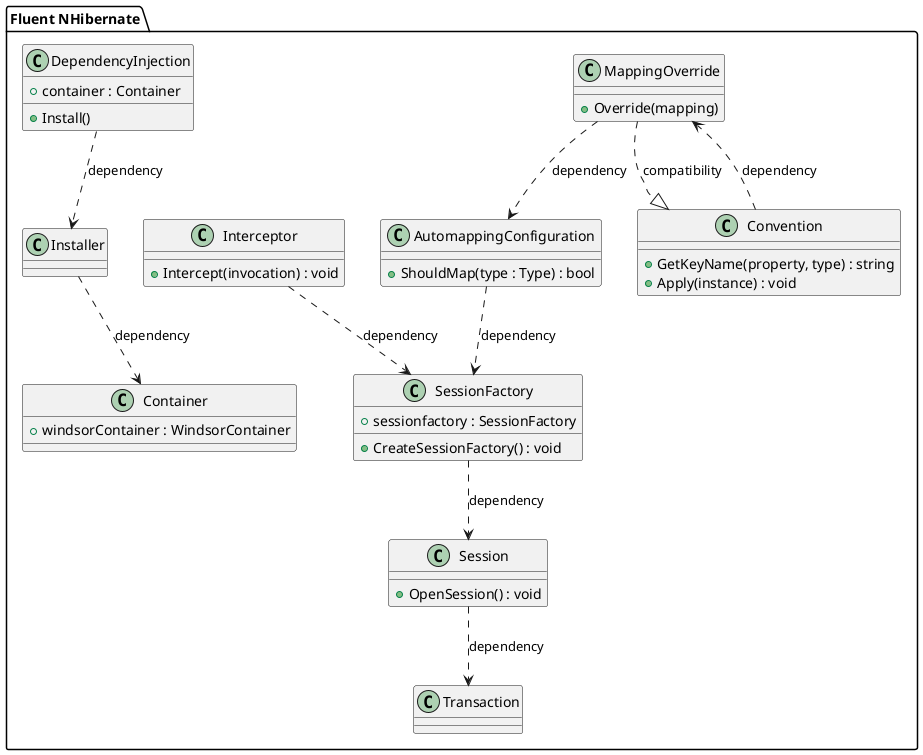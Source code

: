 @startuml PM_Model_Technology_FluentNHibernate
' PM: Technology Fluent NHibernate Model

package "Fluent NHibernate" {
  class MappingOverride {
    +Override(mapping)
  }
  class AutomappingConfiguration {
    +ShouldMap(type : Type) : bool
  }
  class SessionFactory {
    +sessionfactory : SessionFactory
    +CreateSessionFactory() : void
  }
  class Session {
    +OpenSession() : void
  }
  class Transaction {
  }
  class Convention {
    +GetKeyName(property, type) : string
    +Apply(instance) : void
  }
  class Interceptor {
    +Intercept(invocation) : void
  }
  class DependencyInjection {
    +container : Container
    +Install()
  }
  class Installer {
  }
  class Container {
    +windsorContainer : WindsorContainer
  }
}

MappingOverride ..> AutomappingConfiguration : dependency
AutomappingConfiguration ..> SessionFactory : dependency
SessionFactory ..> Session : dependency
Session ..> Transaction : dependency
Convention ..> MappingOverride : dependency
Interceptor ..> SessionFactory : dependency
Installer ..> Container : dependency
DependencyInjection ..> Installer : dependency

MappingOverride ..|> Convention : compatibility

@enduml